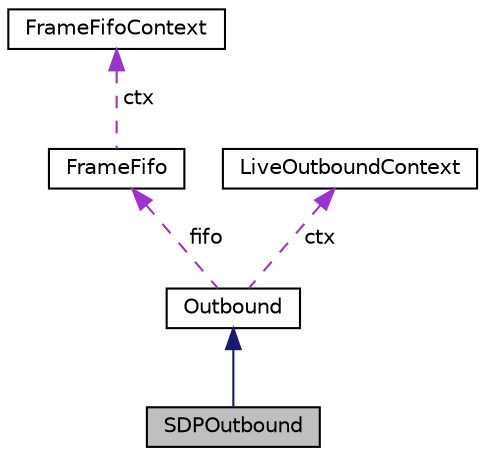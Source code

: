 digraph "SDPOutbound"
{
  edge [fontname="Helvetica",fontsize="10",labelfontname="Helvetica",labelfontsize="10"];
  node [fontname="Helvetica",fontsize="10",shape=record];
  Node2 [label="SDPOutbound",height=0.2,width=0.4,color="black", fillcolor="grey75", style="filled", fontcolor="black"];
  Node3 -> Node2 [dir="back",color="midnightblue",fontsize="10",style="solid",fontname="Helvetica"];
  Node3 [label="Outbound",height=0.2,width=0.4,color="black", fillcolor="white", style="filled",URL="$classOutbound.html",tooltip="A base class that unifies all kinds of outgoing streams (i.e. "];
  Node4 -> Node3 [dir="back",color="darkorchid3",fontsize="10",style="dashed",label=" fifo" ,fontname="Helvetica"];
  Node4 [label="FrameFifo",height=0.2,width=0.4,color="black", fillcolor="white", style="filled",URL="$classFrameFifo.html",tooltip="A thread-safe combination of a fifo (first-in-first-out) queue and an associated stack. "];
  Node5 -> Node4 [dir="back",color="darkorchid3",fontsize="10",style="dashed",label=" ctx" ,fontname="Helvetica"];
  Node5 [label="FrameFifoContext",height=0.2,width=0.4,color="black", fillcolor="white", style="filled",URL="$structFrameFifoContext.html",tooltip="Describes the stack structure and fifo behaviour for a FrameFifo. "];
  Node6 -> Node3 [dir="back",color="darkorchid3",fontsize="10",style="dashed",label=" ctx" ,fontname="Helvetica"];
  Node6 [label="LiveOutboundContext",height=0.2,width=0.4,color="black", fillcolor="white", style="filled",URL="$structLiveOutboundContext.html",tooltip="Same as LiveConnectionContext, but for outbound streams (i.e. "];
}
